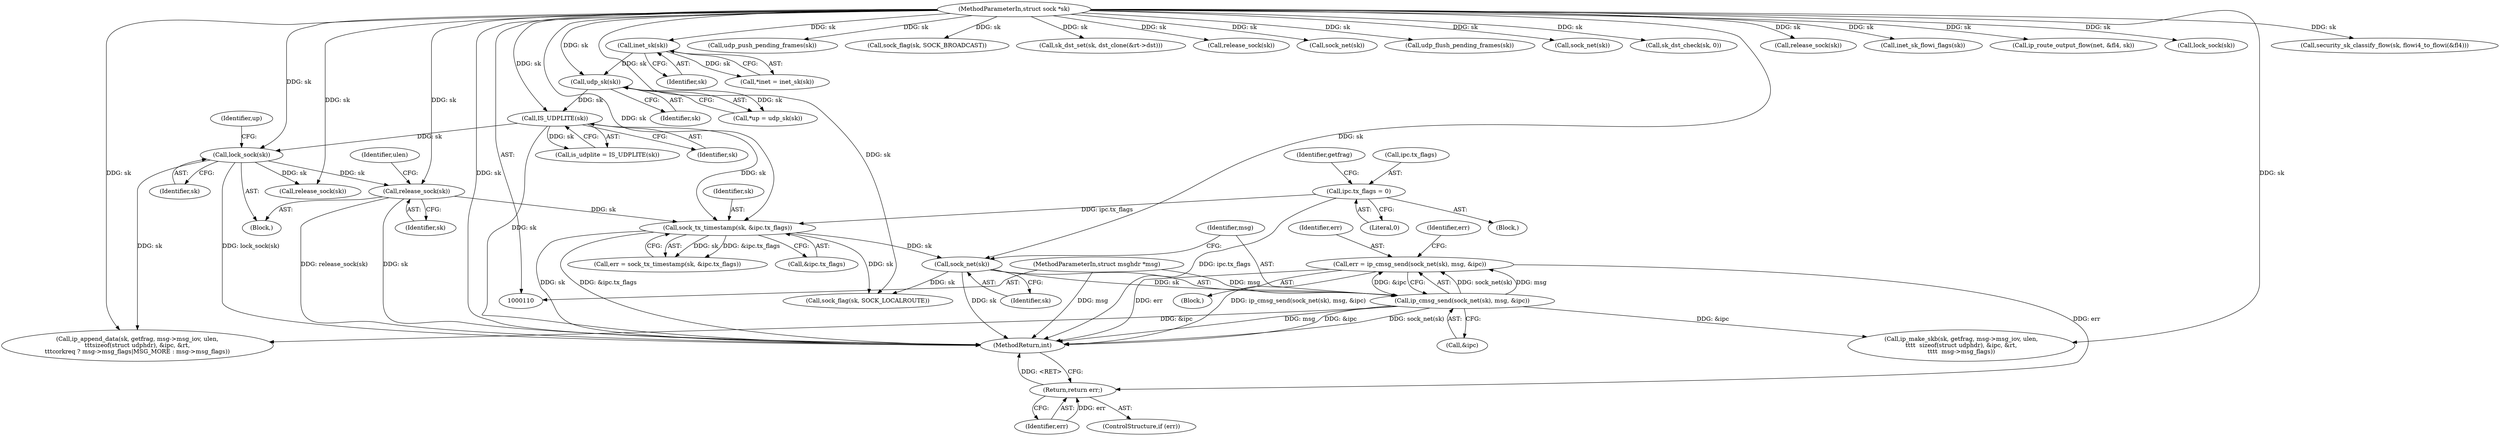 digraph "0_linux_f6d8bd051c391c1c0458a30b2a7abcd939329259_32@API" {
"1000348" [label="(Call,err = ip_cmsg_send(sock_net(sk), msg, &ipc))"];
"1000350" [label="(Call,ip_cmsg_send(sock_net(sk), msg, &ipc))"];
"1000351" [label="(Call,sock_net(sk))"];
"1000333" [label="(Call,sock_tx_timestamp(sk, &ipc.tx_flags))"];
"1000228" [label="(Call,release_sock(sk))"];
"1000206" [label="(Call,lock_sock(sk))"];
"1000153" [label="(Call,IS_UDPLITE(sk))"];
"1000124" [label="(Call,udp_sk(sk))"];
"1000119" [label="(Call,inet_sk(sk))"];
"1000112" [label="(MethodParameterIn,struct sock *sk)"];
"1000190" [label="(Call,ipc.tx_flags = 0)"];
"1000113" [label="(MethodParameterIn,struct msghdr *msg)"];
"1000358" [label="(Return,return err;)"];
"1000331" [label="(Call,err = sock_tx_timestamp(sk, &ipc.tx_flags))"];
"1000352" [label="(Identifier,sk)"];
"1000429" [label="(Call,sock_flag(sk, SOCK_LOCALROUTE))"];
"1000743" [label="(Call,udp_push_pending_frames(sk))"];
"1000710" [label="(Call,ip_append_data(sk, getfrag, msg->msg_iov, ulen,\n\t\t\tsizeof(struct udphdr), &ipc, &rt,\n\t\t\tcorkreq ? msg->msg_flags|MSG_MORE : msg->msg_flags))"];
"1000333" [label="(Call,sock_tx_timestamp(sk, &ipc.tx_flags))"];
"1000569" [label="(Call,sock_flag(sk, SOCK_BROADCAST))"];
"1000349" [label="(Identifier,err)"];
"1000347" [label="(Block,)"];
"1000112" [label="(MethodParameterIn,struct sock *sk)"];
"1000154" [label="(Identifier,sk)"];
"1000575" [label="(Call,sk_dst_set(sk, dst_clone(&rt->dst)))"];
"1000335" [label="(Call,&ipc.tx_flags)"];
"1000115" [label="(Block,)"];
"1000656" [label="(Call,release_sock(sk))"];
"1000358" [label="(Return,return err;)"];
"1000207" [label="(Identifier,sk)"];
"1000113" [label="(MethodParameterIn,struct msghdr *msg)"];
"1000196" [label="(Identifier,getfrag)"];
"1000499" [label="(Call,sock_net(sk))"];
"1000735" [label="(Call,udp_flush_pending_frames(sk))"];
"1000119" [label="(Call,inet_sk(sk))"];
"1000790" [label="(Call,sock_net(sk))"];
"1000122" [label="(Call,*up = udp_sk(sk))"];
"1000206" [label="(Call,lock_sock(sk))"];
"1000348" [label="(Call,err = ip_cmsg_send(sock_net(sk), msg, &ipc))"];
"1000354" [label="(Call,&ipc)"];
"1000120" [label="(Identifier,sk)"];
"1000351" [label="(Call,sock_net(sk))"];
"1000228" [label="(Call,release_sock(sk))"];
"1000487" [label="(Call,sk_dst_check(sk, 0))"];
"1000191" [label="(Call,ipc.tx_flags)"];
"1000190" [label="(Call,ipc.tx_flags = 0)"];
"1000350" [label="(Call,ip_cmsg_send(sock_net(sk), msg, &ipc))"];
"1000615" [label="(Call,ip_make_skb(sk, getfrag, msg->msg_iov, ulen,\n\t\t\t\t  sizeof(struct udphdr), &ipc, &rt,\n\t\t\t\t  msg->msg_flags))"];
"1000359" [label="(Identifier,err)"];
"1000758" [label="(Call,release_sock(sk))"];
"1000117" [label="(Call,*inet = inet_sk(sk))"];
"1000357" [label="(Identifier,err)"];
"1000356" [label="(ControlStructure,if (err))"];
"1000153" [label="(Call,IS_UDPLITE(sk))"];
"1000211" [label="(Identifier,up)"];
"1000334" [label="(Identifier,sk)"];
"1000231" [label="(Identifier,ulen)"];
"1000151" [label="(Call,is_udplite = IS_UDPLITE(sk))"];
"1000205" [label="(Block,)"];
"1000229" [label="(Identifier,sk)"];
"1000516" [label="(Call,inet_sk_flowi_flags(sk))"];
"1000353" [label="(Identifier,msg)"];
"1000124" [label="(Call,udp_sk(sk))"];
"1000125" [label="(Identifier,sk)"];
"1000532" [label="(Call,ip_route_output_flow(net, &fl4, sk))"];
"1000648" [label="(Call,lock_sock(sk))"];
"1000222" [label="(Call,release_sock(sk))"];
"1000194" [label="(Literal,0)"];
"1000816" [label="(MethodReturn,int)"];
"1000525" [label="(Call,security_sk_classify_flow(sk, flowi4_to_flowi(&fl4)))"];
"1000348" -> "1000347"  [label="AST: "];
"1000348" -> "1000350"  [label="CFG: "];
"1000349" -> "1000348"  [label="AST: "];
"1000350" -> "1000348"  [label="AST: "];
"1000357" -> "1000348"  [label="CFG: "];
"1000348" -> "1000816"  [label="DDG: err"];
"1000348" -> "1000816"  [label="DDG: ip_cmsg_send(sock_net(sk), msg, &ipc)"];
"1000350" -> "1000348"  [label="DDG: sock_net(sk)"];
"1000350" -> "1000348"  [label="DDG: msg"];
"1000350" -> "1000348"  [label="DDG: &ipc"];
"1000348" -> "1000358"  [label="DDG: err"];
"1000350" -> "1000354"  [label="CFG: "];
"1000351" -> "1000350"  [label="AST: "];
"1000353" -> "1000350"  [label="AST: "];
"1000354" -> "1000350"  [label="AST: "];
"1000350" -> "1000816"  [label="DDG: sock_net(sk)"];
"1000350" -> "1000816"  [label="DDG: msg"];
"1000350" -> "1000816"  [label="DDG: &ipc"];
"1000351" -> "1000350"  [label="DDG: sk"];
"1000113" -> "1000350"  [label="DDG: msg"];
"1000350" -> "1000615"  [label="DDG: &ipc"];
"1000350" -> "1000710"  [label="DDG: &ipc"];
"1000351" -> "1000352"  [label="CFG: "];
"1000352" -> "1000351"  [label="AST: "];
"1000353" -> "1000351"  [label="CFG: "];
"1000351" -> "1000816"  [label="DDG: sk"];
"1000333" -> "1000351"  [label="DDG: sk"];
"1000112" -> "1000351"  [label="DDG: sk"];
"1000351" -> "1000429"  [label="DDG: sk"];
"1000333" -> "1000331"  [label="AST: "];
"1000333" -> "1000335"  [label="CFG: "];
"1000334" -> "1000333"  [label="AST: "];
"1000335" -> "1000333"  [label="AST: "];
"1000331" -> "1000333"  [label="CFG: "];
"1000333" -> "1000816"  [label="DDG: sk"];
"1000333" -> "1000816"  [label="DDG: &ipc.tx_flags"];
"1000333" -> "1000331"  [label="DDG: sk"];
"1000333" -> "1000331"  [label="DDG: &ipc.tx_flags"];
"1000228" -> "1000333"  [label="DDG: sk"];
"1000153" -> "1000333"  [label="DDG: sk"];
"1000112" -> "1000333"  [label="DDG: sk"];
"1000190" -> "1000333"  [label="DDG: ipc.tx_flags"];
"1000333" -> "1000429"  [label="DDG: sk"];
"1000228" -> "1000205"  [label="AST: "];
"1000228" -> "1000229"  [label="CFG: "];
"1000229" -> "1000228"  [label="AST: "];
"1000231" -> "1000228"  [label="CFG: "];
"1000228" -> "1000816"  [label="DDG: release_sock(sk)"];
"1000228" -> "1000816"  [label="DDG: sk"];
"1000206" -> "1000228"  [label="DDG: sk"];
"1000112" -> "1000228"  [label="DDG: sk"];
"1000206" -> "1000205"  [label="AST: "];
"1000206" -> "1000207"  [label="CFG: "];
"1000207" -> "1000206"  [label="AST: "];
"1000211" -> "1000206"  [label="CFG: "];
"1000206" -> "1000816"  [label="DDG: lock_sock(sk)"];
"1000153" -> "1000206"  [label="DDG: sk"];
"1000112" -> "1000206"  [label="DDG: sk"];
"1000206" -> "1000222"  [label="DDG: sk"];
"1000206" -> "1000710"  [label="DDG: sk"];
"1000153" -> "1000151"  [label="AST: "];
"1000153" -> "1000154"  [label="CFG: "];
"1000154" -> "1000153"  [label="AST: "];
"1000151" -> "1000153"  [label="CFG: "];
"1000153" -> "1000816"  [label="DDG: sk"];
"1000153" -> "1000151"  [label="DDG: sk"];
"1000124" -> "1000153"  [label="DDG: sk"];
"1000112" -> "1000153"  [label="DDG: sk"];
"1000124" -> "1000122"  [label="AST: "];
"1000124" -> "1000125"  [label="CFG: "];
"1000125" -> "1000124"  [label="AST: "];
"1000122" -> "1000124"  [label="CFG: "];
"1000124" -> "1000122"  [label="DDG: sk"];
"1000119" -> "1000124"  [label="DDG: sk"];
"1000112" -> "1000124"  [label="DDG: sk"];
"1000119" -> "1000117"  [label="AST: "];
"1000119" -> "1000120"  [label="CFG: "];
"1000120" -> "1000119"  [label="AST: "];
"1000117" -> "1000119"  [label="CFG: "];
"1000119" -> "1000117"  [label="DDG: sk"];
"1000112" -> "1000119"  [label="DDG: sk"];
"1000112" -> "1000110"  [label="AST: "];
"1000112" -> "1000816"  [label="DDG: sk"];
"1000112" -> "1000222"  [label="DDG: sk"];
"1000112" -> "1000429"  [label="DDG: sk"];
"1000112" -> "1000487"  [label="DDG: sk"];
"1000112" -> "1000499"  [label="DDG: sk"];
"1000112" -> "1000516"  [label="DDG: sk"];
"1000112" -> "1000525"  [label="DDG: sk"];
"1000112" -> "1000532"  [label="DDG: sk"];
"1000112" -> "1000569"  [label="DDG: sk"];
"1000112" -> "1000575"  [label="DDG: sk"];
"1000112" -> "1000615"  [label="DDG: sk"];
"1000112" -> "1000648"  [label="DDG: sk"];
"1000112" -> "1000656"  [label="DDG: sk"];
"1000112" -> "1000710"  [label="DDG: sk"];
"1000112" -> "1000735"  [label="DDG: sk"];
"1000112" -> "1000743"  [label="DDG: sk"];
"1000112" -> "1000758"  [label="DDG: sk"];
"1000112" -> "1000790"  [label="DDG: sk"];
"1000190" -> "1000115"  [label="AST: "];
"1000190" -> "1000194"  [label="CFG: "];
"1000191" -> "1000190"  [label="AST: "];
"1000194" -> "1000190"  [label="AST: "];
"1000196" -> "1000190"  [label="CFG: "];
"1000190" -> "1000816"  [label="DDG: ipc.tx_flags"];
"1000113" -> "1000110"  [label="AST: "];
"1000113" -> "1000816"  [label="DDG: msg"];
"1000358" -> "1000356"  [label="AST: "];
"1000358" -> "1000359"  [label="CFG: "];
"1000359" -> "1000358"  [label="AST: "];
"1000816" -> "1000358"  [label="CFG: "];
"1000358" -> "1000816"  [label="DDG: <RET>"];
"1000359" -> "1000358"  [label="DDG: err"];
}
